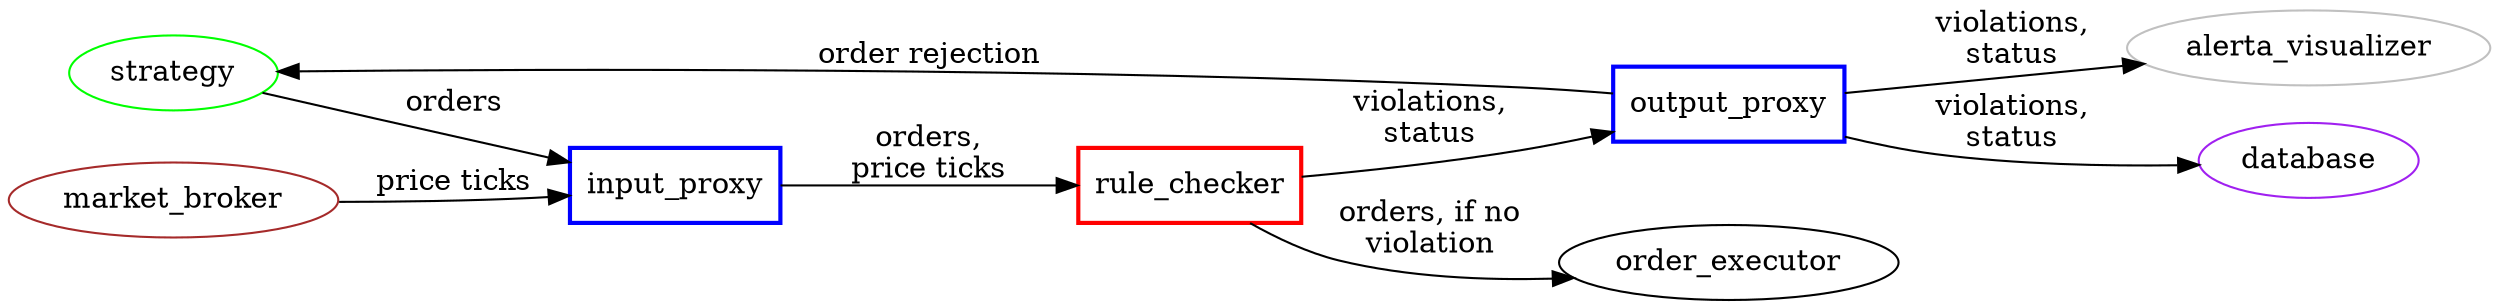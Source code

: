 digraph G {
  rankdir="LR";
  strategy[color=green]
  market_broker[color=brown]
  input_proxy[shape=box, color=blue, style=bold]
  rule_checker[shape=box, color=red, style=bold]
  output_proxy[shape=box, color=blue, style=bold]

  alerta_visualizer[color=gray]
  database[color=purple]

  order_executor[color=black]

  strategy -> input_proxy[label="orders"]
  market_broker -> input_proxy[label="price ticks"]
  
  input_proxy -> rule_checker[label="orders,\nprice ticks"]

  rule_checker -> output_proxy[label="violations,\nstatus"] 
  
  output_proxy -> alerta_visualizer[label="violations,\nstatus"]
  output_proxy -> database[label="violations,\nstatus"]

  rule_checker -> order_executor[label="orders, if no\nviolation"]

  output_proxy -> strategy[label="order rejection"]
 
}
